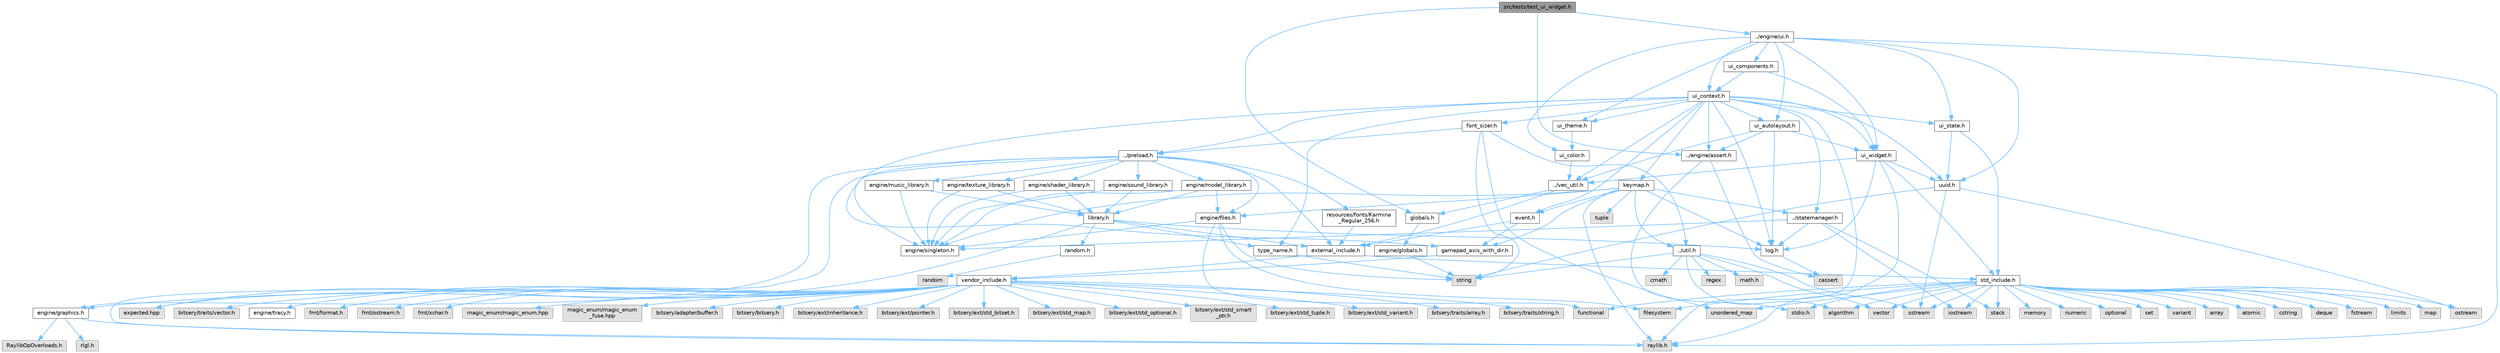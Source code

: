 digraph "src/tests/test_ui_widget.h"
{
 // LATEX_PDF_SIZE
  bgcolor="transparent";
  edge [fontname=Helvetica,fontsize=10,labelfontname=Helvetica,labelfontsize=10];
  node [fontname=Helvetica,fontsize=10,shape=box,height=0.2,width=0.4];
  Node1 [label="src/tests/test_ui_widget.h",height=0.2,width=0.4,color="gray40", fillcolor="grey60", style="filled", fontcolor="black",tooltip=" "];
  Node1 -> Node2 [color="steelblue1",style="solid"];
  Node2 [label="../engine/assert.h",height=0.2,width=0.4,color="grey40", fillcolor="white", style="filled",URL="$dc/da7/assert_8h.html",tooltip=" "];
  Node2 -> Node3 [color="steelblue1",style="solid"];
  Node3 [label="stdio.h",height=0.2,width=0.4,color="grey60", fillcolor="#E0E0E0", style="filled",tooltip=" "];
  Node2 -> Node4 [color="steelblue1",style="solid"];
  Node4 [label="cassert",height=0.2,width=0.4,color="grey60", fillcolor="#E0E0E0", style="filled",tooltip=" "];
  Node1 -> Node5 [color="steelblue1",style="solid"];
  Node5 [label="../engine/ui.h",height=0.2,width=0.4,color="grey40", fillcolor="white", style="filled",URL="$d9/d3b/ui_8h.html",tooltip=" "];
  Node5 -> Node6 [color="steelblue1",style="solid"];
  Node6 [label="raylib.h",height=0.2,width=0.4,color="grey60", fillcolor="#E0E0E0", style="filled",tooltip=" "];
  Node5 -> Node7 [color="steelblue1",style="solid"];
  Node7 [label="ui_autolayout.h",height=0.2,width=0.4,color="grey40", fillcolor="white", style="filled",URL="$d8/dcd/ui__autolayout_8h.html",tooltip=" "];
  Node7 -> Node8 [color="steelblue1",style="solid"];
  Node8 [label="../vec_util.h",height=0.2,width=0.4,color="grey40", fillcolor="white", style="filled",URL="$d0/d3f/vec__util_8h.html",tooltip=" "];
  Node8 -> Node9 [color="steelblue1",style="solid"];
  Node9 [label="external_include.h",height=0.2,width=0.4,color="grey40", fillcolor="white", style="filled",URL="$d7/daf/external__include_8h.html",tooltip=" "];
  Node9 -> Node10 [color="steelblue1",style="solid"];
  Node10 [label="std_include.h",height=0.2,width=0.4,color="grey40", fillcolor="white", style="filled",URL="$d4/dae/std__include_8h.html",tooltip=" "];
  Node10 -> Node3 [color="steelblue1",style="solid"];
  Node10 -> Node11 [color="steelblue1",style="solid"];
  Node11 [label="algorithm",height=0.2,width=0.4,color="grey60", fillcolor="#E0E0E0", style="filled",tooltip=" "];
  Node10 -> Node12 [color="steelblue1",style="solid"];
  Node12 [label="array",height=0.2,width=0.4,color="grey60", fillcolor="#E0E0E0", style="filled",tooltip=" "];
  Node10 -> Node13 [color="steelblue1",style="solid"];
  Node13 [label="atomic",height=0.2,width=0.4,color="grey60", fillcolor="#E0E0E0", style="filled",tooltip=" "];
  Node10 -> Node14 [color="steelblue1",style="solid"];
  Node14 [label="cstring",height=0.2,width=0.4,color="grey60", fillcolor="#E0E0E0", style="filled",tooltip=" "];
  Node10 -> Node15 [color="steelblue1",style="solid"];
  Node15 [label="deque",height=0.2,width=0.4,color="grey60", fillcolor="#E0E0E0", style="filled",tooltip=" "];
  Node10 -> Node16 [color="steelblue1",style="solid"];
  Node16 [label="filesystem",height=0.2,width=0.4,color="grey60", fillcolor="#E0E0E0", style="filled",tooltip=" "];
  Node10 -> Node17 [color="steelblue1",style="solid"];
  Node17 [label="fstream",height=0.2,width=0.4,color="grey60", fillcolor="#E0E0E0", style="filled",tooltip=" "];
  Node10 -> Node18 [color="steelblue1",style="solid"];
  Node18 [label="functional",height=0.2,width=0.4,color="grey60", fillcolor="#E0E0E0", style="filled",tooltip=" "];
  Node10 -> Node19 [color="steelblue1",style="solid"];
  Node19 [label="iostream",height=0.2,width=0.4,color="grey60", fillcolor="#E0E0E0", style="filled",tooltip=" "];
  Node10 -> Node20 [color="steelblue1",style="solid"];
  Node20 [label="limits",height=0.2,width=0.4,color="grey60", fillcolor="#E0E0E0", style="filled",tooltip=" "];
  Node10 -> Node21 [color="steelblue1",style="solid"];
  Node21 [label="map",height=0.2,width=0.4,color="grey60", fillcolor="#E0E0E0", style="filled",tooltip=" "];
  Node10 -> Node22 [color="steelblue1",style="solid"];
  Node22 [label="memory",height=0.2,width=0.4,color="grey60", fillcolor="#E0E0E0", style="filled",tooltip=" "];
  Node10 -> Node23 [color="steelblue1",style="solid"];
  Node23 [label="numeric",height=0.2,width=0.4,color="grey60", fillcolor="#E0E0E0", style="filled",tooltip=" "];
  Node10 -> Node24 [color="steelblue1",style="solid"];
  Node24 [label="optional",height=0.2,width=0.4,color="grey60", fillcolor="#E0E0E0", style="filled",tooltip=" "];
  Node10 -> Node25 [color="steelblue1",style="solid"];
  Node25 [label="ostream",height=0.2,width=0.4,color="grey60", fillcolor="#E0E0E0", style="filled",tooltip=" "];
  Node10 -> Node26 [color="steelblue1",style="solid"];
  Node26 [label="set",height=0.2,width=0.4,color="grey60", fillcolor="#E0E0E0", style="filled",tooltip=" "];
  Node10 -> Node27 [color="steelblue1",style="solid"];
  Node27 [label="sstream",height=0.2,width=0.4,color="grey60", fillcolor="#E0E0E0", style="filled",tooltip=" "];
  Node10 -> Node28 [color="steelblue1",style="solid"];
  Node28 [label="stack",height=0.2,width=0.4,color="grey60", fillcolor="#E0E0E0", style="filled",tooltip=" "];
  Node10 -> Node29 [color="steelblue1",style="solid"];
  Node29 [label="unordered_map",height=0.2,width=0.4,color="grey60", fillcolor="#E0E0E0", style="filled",tooltip=" "];
  Node10 -> Node30 [color="steelblue1",style="solid"];
  Node30 [label="variant",height=0.2,width=0.4,color="grey60", fillcolor="#E0E0E0", style="filled",tooltip=" "];
  Node10 -> Node31 [color="steelblue1",style="solid"];
  Node31 [label="vector",height=0.2,width=0.4,color="grey60", fillcolor="#E0E0E0", style="filled",tooltip=" "];
  Node9 -> Node32 [color="steelblue1",style="solid"];
  Node32 [label="vendor_include.h",height=0.2,width=0.4,color="grey40", fillcolor="white", style="filled",URL="$d6/dba/vendor__include_8h.html",tooltip=" "];
  Node32 -> Node33 [color="steelblue1",style="solid"];
  Node33 [label="engine/graphics.h",height=0.2,width=0.4,color="grey40", fillcolor="white", style="filled",URL="$d7/d04/graphics_8h.html",tooltip=" "];
  Node33 -> Node6 [color="steelblue1",style="solid"];
  Node33 -> Node34 [color="steelblue1",style="solid"];
  Node34 [label="rlgl.h",height=0.2,width=0.4,color="grey60", fillcolor="#E0E0E0", style="filled",tooltip=" "];
  Node33 -> Node35 [color="steelblue1",style="solid"];
  Node35 [label="RaylibOpOverloads.h",height=0.2,width=0.4,color="grey60", fillcolor="#E0E0E0", style="filled",tooltip=" "];
  Node32 -> Node36 [color="steelblue1",style="solid"];
  Node36 [label="fmt/format.h",height=0.2,width=0.4,color="grey60", fillcolor="#E0E0E0", style="filled",tooltip=" "];
  Node32 -> Node37 [color="steelblue1",style="solid"];
  Node37 [label="fmt/ostream.h",height=0.2,width=0.4,color="grey60", fillcolor="#E0E0E0", style="filled",tooltip=" "];
  Node32 -> Node38 [color="steelblue1",style="solid"];
  Node38 [label="fmt/xchar.h",height=0.2,width=0.4,color="grey60", fillcolor="#E0E0E0", style="filled",tooltip=" "];
  Node32 -> Node39 [color="steelblue1",style="solid"];
  Node39 [label="expected.hpp",height=0.2,width=0.4,color="grey60", fillcolor="#E0E0E0", style="filled",tooltip=" "];
  Node32 -> Node40 [color="steelblue1",style="solid"];
  Node40 [label="magic_enum/magic_enum.hpp",height=0.2,width=0.4,color="grey60", fillcolor="#E0E0E0", style="filled",tooltip=" "];
  Node32 -> Node41 [color="steelblue1",style="solid"];
  Node41 [label="magic_enum/magic_enum\l_fuse.hpp",height=0.2,width=0.4,color="grey60", fillcolor="#E0E0E0", style="filled",tooltip=" "];
  Node32 -> Node42 [color="steelblue1",style="solid"];
  Node42 [label="bitsery/adapter/buffer.h",height=0.2,width=0.4,color="grey60", fillcolor="#E0E0E0", style="filled",tooltip=" "];
  Node32 -> Node43 [color="steelblue1",style="solid"];
  Node43 [label="bitsery/bitsery.h",height=0.2,width=0.4,color="grey60", fillcolor="#E0E0E0", style="filled",tooltip=" "];
  Node32 -> Node44 [color="steelblue1",style="solid"];
  Node44 [label="bitsery/ext/inheritance.h",height=0.2,width=0.4,color="grey60", fillcolor="#E0E0E0", style="filled",tooltip=" "];
  Node32 -> Node45 [color="steelblue1",style="solid"];
  Node45 [label="bitsery/ext/pointer.h",height=0.2,width=0.4,color="grey60", fillcolor="#E0E0E0", style="filled",tooltip=" "];
  Node32 -> Node46 [color="steelblue1",style="solid"];
  Node46 [label="bitsery/ext/std_bitset.h",height=0.2,width=0.4,color="grey60", fillcolor="#E0E0E0", style="filled",tooltip=" "];
  Node32 -> Node47 [color="steelblue1",style="solid"];
  Node47 [label="bitsery/ext/std_map.h",height=0.2,width=0.4,color="grey60", fillcolor="#E0E0E0", style="filled",tooltip=" "];
  Node32 -> Node48 [color="steelblue1",style="solid"];
  Node48 [label="bitsery/ext/std_optional.h",height=0.2,width=0.4,color="grey60", fillcolor="#E0E0E0", style="filled",tooltip=" "];
  Node32 -> Node49 [color="steelblue1",style="solid"];
  Node49 [label="bitsery/ext/std_smart\l_ptr.h",height=0.2,width=0.4,color="grey60", fillcolor="#E0E0E0", style="filled",tooltip=" "];
  Node32 -> Node50 [color="steelblue1",style="solid"];
  Node50 [label="bitsery/ext/std_tuple.h",height=0.2,width=0.4,color="grey60", fillcolor="#E0E0E0", style="filled",tooltip=" "];
  Node32 -> Node51 [color="steelblue1",style="solid"];
  Node51 [label="bitsery/ext/std_variant.h",height=0.2,width=0.4,color="grey60", fillcolor="#E0E0E0", style="filled",tooltip=" "];
  Node32 -> Node52 [color="steelblue1",style="solid"];
  Node52 [label="bitsery/traits/array.h",height=0.2,width=0.4,color="grey60", fillcolor="#E0E0E0", style="filled",tooltip=" "];
  Node32 -> Node53 [color="steelblue1",style="solid"];
  Node53 [label="bitsery/traits/string.h",height=0.2,width=0.4,color="grey60", fillcolor="#E0E0E0", style="filled",tooltip=" "];
  Node32 -> Node54 [color="steelblue1",style="solid"];
  Node54 [label="bitsery/traits/vector.h",height=0.2,width=0.4,color="grey60", fillcolor="#E0E0E0", style="filled",tooltip=" "];
  Node32 -> Node55 [color="steelblue1",style="solid"];
  Node55 [label="engine/tracy.h",height=0.2,width=0.4,color="grey40", fillcolor="white", style="filled",URL="$d6/d15/tracy_8h.html",tooltip=" "];
  Node8 -> Node56 [color="steelblue1",style="solid"];
  Node56 [label="globals.h",height=0.2,width=0.4,color="grey40", fillcolor="white", style="filled",URL="$d5/d87/globals_8h.html",tooltip=" "];
  Node56 -> Node57 [color="steelblue1",style="solid"];
  Node57 [label="engine/globals.h",height=0.2,width=0.4,color="grey40", fillcolor="white", style="filled",URL="$d4/df4/engine_2globals_8h.html",tooltip=" "];
  Node57 -> Node58 [color="steelblue1",style="solid"];
  Node58 [label="string",height=0.2,width=0.4,color="grey60", fillcolor="#E0E0E0", style="filled",tooltip=" "];
  Node7 -> Node2 [color="steelblue1",style="solid"];
  Node7 -> Node59 [color="steelblue1",style="solid"];
  Node59 [label="log.h",height=0.2,width=0.4,color="grey40", fillcolor="white", style="filled",URL="$d7/d7f/log_8h.html",tooltip=" "];
  Node59 -> Node4 [color="steelblue1",style="solid"];
  Node7 -> Node60 [color="steelblue1",style="solid"];
  Node60 [label="ui_widget.h",height=0.2,width=0.4,color="grey40", fillcolor="white", style="filled",URL="$de/d06/ui__widget_8h.html",tooltip=" "];
  Node60 -> Node10 [color="steelblue1",style="solid"];
  Node60 -> Node8 [color="steelblue1",style="solid"];
  Node60 -> Node59 [color="steelblue1",style="solid"];
  Node60 -> Node6 [color="steelblue1",style="solid"];
  Node60 -> Node61 [color="steelblue1",style="solid"];
  Node61 [label="uuid.h",height=0.2,width=0.4,color="grey40", fillcolor="white", style="filled",URL="$dd/d1d/uuid_8h.html",tooltip=" "];
  Node61 -> Node25 [color="steelblue1",style="solid"];
  Node61 -> Node27 [color="steelblue1",style="solid"];
  Node61 -> Node58 [color="steelblue1",style="solid"];
  Node5 -> Node62 [color="steelblue1",style="solid"];
  Node62 [label="ui_color.h",height=0.2,width=0.4,color="grey40", fillcolor="white", style="filled",URL="$db/d82/ui__color_8h.html",tooltip=" "];
  Node62 -> Node8 [color="steelblue1",style="solid"];
  Node5 -> Node63 [color="steelblue1",style="solid"];
  Node63 [label="ui_components.h",height=0.2,width=0.4,color="grey40", fillcolor="white", style="filled",URL="$d5/dd8/ui__components_8h.html",tooltip=" "];
  Node63 -> Node64 [color="steelblue1",style="solid"];
  Node64 [label="ui_context.h",height=0.2,width=0.4,color="grey40", fillcolor="white", style="filled",URL="$d7/d92/ui__context_8h.html",tooltip=" "];
  Node64 -> Node65 [color="steelblue1",style="solid"];
  Node65 [label="../preload.h",height=0.2,width=0.4,color="grey40", fillcolor="white", style="filled",URL="$d5/d34/preload_8h.html",tooltip=" "];
  Node65 -> Node9 [color="steelblue1",style="solid"];
  Node65 -> Node33 [color="steelblue1",style="solid"];
  Node65 -> Node66 [color="steelblue1",style="solid"];
  Node66 [label="engine/singleton.h",height=0.2,width=0.4,color="grey40", fillcolor="white", style="filled",URL="$d4/d0b/singleton_8h.html",tooltip=" "];
  Node65 -> Node6 [color="steelblue1",style="solid"];
  Node65 -> Node67 [color="steelblue1",style="solid"];
  Node67 [label="engine/files.h",height=0.2,width=0.4,color="grey40", fillcolor="white", style="filled",URL="$dd/d20/files_8h.html",tooltip=" "];
  Node67 -> Node16 [color="steelblue1",style="solid"];
  Node67 -> Node18 [color="steelblue1",style="solid"];
  Node67 -> Node58 [color="steelblue1",style="solid"];
  Node67 -> Node66 [color="steelblue1",style="solid"];
  Node65 -> Node68 [color="steelblue1",style="solid"];
  Node68 [label="engine/model_library.h",height=0.2,width=0.4,color="grey40", fillcolor="white", style="filled",URL="$d0/dd0/model__library_8h.html",tooltip=" "];
  Node68 -> Node67 [color="steelblue1",style="solid"];
  Node68 -> Node69 [color="steelblue1",style="solid"];
  Node69 [label="library.h",height=0.2,width=0.4,color="grey40", fillcolor="white", style="filled",URL="$dd/d08/library_8h.html",tooltip=" "];
  Node69 -> Node9 [color="steelblue1",style="solid"];
  Node69 -> Node39 [color="steelblue1",style="solid"];
  Node69 -> Node59 [color="steelblue1",style="solid"];
  Node69 -> Node70 [color="steelblue1",style="solid"];
  Node70 [label="random.h",height=0.2,width=0.4,color="grey40", fillcolor="white", style="filled",URL="$d1/d79/random_8h.html",tooltip=" "];
  Node70 -> Node71 [color="steelblue1",style="solid"];
  Node71 [label="random",height=0.2,width=0.4,color="grey60", fillcolor="#E0E0E0", style="filled",tooltip=" "];
  Node69 -> Node72 [color="steelblue1",style="solid"];
  Node72 [label="type_name.h",height=0.2,width=0.4,color="grey40", fillcolor="white", style="filled",URL="$d3/d31/type__name_8h.html",tooltip=" "];
  Node72 -> Node58 [color="steelblue1",style="solid"];
  Node68 -> Node66 [color="steelblue1",style="solid"];
  Node65 -> Node73 [color="steelblue1",style="solid"];
  Node73 [label="engine/music_library.h",height=0.2,width=0.4,color="grey40", fillcolor="white", style="filled",URL="$dc/d33/music__library_8h.html",tooltip=" "];
  Node73 -> Node69 [color="steelblue1",style="solid"];
  Node73 -> Node66 [color="steelblue1",style="solid"];
  Node65 -> Node74 [color="steelblue1",style="solid"];
  Node74 [label="engine/shader_library.h",height=0.2,width=0.4,color="grey40", fillcolor="white", style="filled",URL="$d1/d27/shader__library_8h.html",tooltip=" "];
  Node74 -> Node69 [color="steelblue1",style="solid"];
  Node74 -> Node66 [color="steelblue1",style="solid"];
  Node65 -> Node75 [color="steelblue1",style="solid"];
  Node75 [label="engine/sound_library.h",height=0.2,width=0.4,color="grey40", fillcolor="white", style="filled",URL="$d5/d04/sound__library_8h.html",tooltip=" "];
  Node75 -> Node69 [color="steelblue1",style="solid"];
  Node75 -> Node66 [color="steelblue1",style="solid"];
  Node65 -> Node76 [color="steelblue1",style="solid"];
  Node76 [label="engine/texture_library.h",height=0.2,width=0.4,color="grey40", fillcolor="white", style="filled",URL="$d5/d33/texture__library_8h.html",tooltip=" "];
  Node76 -> Node69 [color="steelblue1",style="solid"];
  Node76 -> Node66 [color="steelblue1",style="solid"];
  Node65 -> Node77 [color="steelblue1",style="solid"];
  Node77 [label="resources/fonts/Karmina\l_Regular_256.h",height=0.2,width=0.4,color="grey40", fillcolor="white", style="filled",URL="$d2/de0/_karmina___regular__256_8h.html",tooltip=" "];
  Node77 -> Node9 [color="steelblue1",style="solid"];
  Node64 -> Node78 [color="steelblue1",style="solid"];
  Node78 [label="../statemanager.h",height=0.2,width=0.4,color="grey40", fillcolor="white", style="filled",URL="$d2/d5f/statemanager_8h.html",tooltip=" "];
  Node78 -> Node19 [color="steelblue1",style="solid"];
  Node78 -> Node28 [color="steelblue1",style="solid"];
  Node78 -> Node59 [color="steelblue1",style="solid"];
  Node78 -> Node66 [color="steelblue1",style="solid"];
  Node64 -> Node8 [color="steelblue1",style="solid"];
  Node64 -> Node2 [color="steelblue1",style="solid"];
  Node64 -> Node79 [color="steelblue1",style="solid"];
  Node79 [label="event.h",height=0.2,width=0.4,color="grey40", fillcolor="white", style="filled",URL="$dd/d20/event_8h.html",tooltip=" "];
  Node79 -> Node9 [color="steelblue1",style="solid"];
  Node79 -> Node80 [color="steelblue1",style="solid"];
  Node80 [label="gamepad_axis_with_dir.h",height=0.2,width=0.4,color="grey40", fillcolor="white", style="filled",URL="$db/d29/gamepad__axis__with__dir_8h.html",tooltip=" "];
  Node80 -> Node32 [color="steelblue1",style="solid"];
  Node64 -> Node80 [color="steelblue1",style="solid"];
  Node64 -> Node81 [color="steelblue1",style="solid"];
  Node81 [label="keymap.h",height=0.2,width=0.4,color="grey40", fillcolor="white", style="filled",URL="$da/d9a/keymap_8h.html",tooltip=" "];
  Node81 -> Node82 [color="steelblue1",style="solid"];
  Node82 [label="tuple",height=0.2,width=0.4,color="grey60", fillcolor="#E0E0E0", style="filled",tooltip=" "];
  Node81 -> Node6 [color="steelblue1",style="solid"];
  Node81 -> Node78 [color="steelblue1",style="solid"];
  Node81 -> Node83 [color="steelblue1",style="solid"];
  Node83 [label="../util.h",height=0.2,width=0.4,color="grey40", fillcolor="white", style="filled",URL="$d8/d3c/util_8h.html",tooltip=" "];
  Node83 -> Node84 [color="steelblue1",style="solid"];
  Node84 [label="math.h",height=0.2,width=0.4,color="grey60", fillcolor="#E0E0E0", style="filled",tooltip=" "];
  Node83 -> Node11 [color="steelblue1",style="solid"];
  Node83 -> Node85 [color="steelblue1",style="solid"];
  Node85 [label="cmath",height=0.2,width=0.4,color="grey60", fillcolor="#E0E0E0", style="filled",tooltip=" "];
  Node83 -> Node86 [color="steelblue1",style="solid"];
  Node86 [label="regex",height=0.2,width=0.4,color="grey60", fillcolor="#E0E0E0", style="filled",tooltip=" "];
  Node83 -> Node27 [color="steelblue1",style="solid"];
  Node83 -> Node58 [color="steelblue1",style="solid"];
  Node83 -> Node31 [color="steelblue1",style="solid"];
  Node81 -> Node67 [color="steelblue1",style="solid"];
  Node81 -> Node79 [color="steelblue1",style="solid"];
  Node81 -> Node80 [color="steelblue1",style="solid"];
  Node81 -> Node59 [color="steelblue1",style="solid"];
  Node81 -> Node66 [color="steelblue1",style="solid"];
  Node64 -> Node59 [color="steelblue1",style="solid"];
  Node64 -> Node6 [color="steelblue1",style="solid"];
  Node64 -> Node72 [color="steelblue1",style="solid"];
  Node64 -> Node87 [color="steelblue1",style="solid"];
  Node87 [label="font_sizer.h",height=0.2,width=0.4,color="grey40", fillcolor="white", style="filled",URL="$da/dfa/font__sizer_8h.html",tooltip=" "];
  Node87 -> Node58 [color="steelblue1",style="solid"];
  Node87 -> Node29 [color="steelblue1",style="solid"];
  Node87 -> Node65 [color="steelblue1",style="solid"];
  Node87 -> Node83 [color="steelblue1",style="solid"];
  Node64 -> Node7 [color="steelblue1",style="solid"];
  Node64 -> Node88 [color="steelblue1",style="solid"];
  Node88 [label="ui_state.h",height=0.2,width=0.4,color="grey40", fillcolor="white", style="filled",URL="$d9/da7/ui__state_8h.html",tooltip=" "];
  Node88 -> Node10 [color="steelblue1",style="solid"];
  Node88 -> Node61 [color="steelblue1",style="solid"];
  Node64 -> Node89 [color="steelblue1",style="solid"];
  Node89 [label="ui_theme.h",height=0.2,width=0.4,color="grey40", fillcolor="white", style="filled",URL="$d2/da8/ui__theme_8h.html",tooltip=" "];
  Node89 -> Node62 [color="steelblue1",style="solid"];
  Node64 -> Node60 [color="steelblue1",style="solid"];
  Node64 -> Node61 [color="steelblue1",style="solid"];
  Node63 -> Node60 [color="steelblue1",style="solid"];
  Node5 -> Node64 [color="steelblue1",style="solid"];
  Node5 -> Node88 [color="steelblue1",style="solid"];
  Node5 -> Node89 [color="steelblue1",style="solid"];
  Node5 -> Node60 [color="steelblue1",style="solid"];
  Node5 -> Node61 [color="steelblue1",style="solid"];
  Node1 -> Node56 [color="steelblue1",style="solid"];
}
